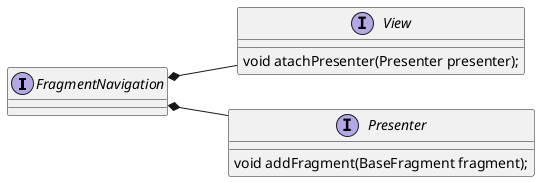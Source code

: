 @startuml

left to right direction

interface FragmentNavigation

interface View {
     void atachPresenter(Presenter presenter);
}

interface Presenter {
    void addFragment(BaseFragment fragment);
}

FragmentNavigation *-- View
FragmentNavigation *-- Presenter

@enduml